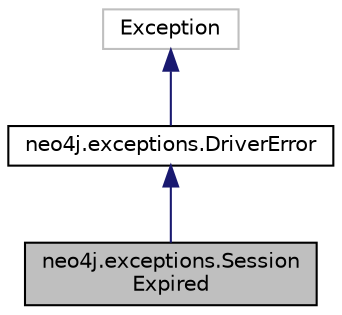 digraph "neo4j.exceptions.SessionExpired"
{
 // LATEX_PDF_SIZE
  edge [fontname="Helvetica",fontsize="10",labelfontname="Helvetica",labelfontsize="10"];
  node [fontname="Helvetica",fontsize="10",shape=record];
  Node1 [label="neo4j.exceptions.Session\lExpired",height=0.2,width=0.4,color="black", fillcolor="grey75", style="filled", fontcolor="black",tooltip=" "];
  Node2 -> Node1 [dir="back",color="midnightblue",fontsize="10",style="solid"];
  Node2 [label="neo4j.exceptions.DriverError",height=0.2,width=0.4,color="black", fillcolor="white", style="filled",URL="$classneo4j_1_1exceptions_1_1_driver_error.html",tooltip=" "];
  Node3 -> Node2 [dir="back",color="midnightblue",fontsize="10",style="solid"];
  Node3 [label="Exception",height=0.2,width=0.4,color="grey75", fillcolor="white", style="filled",tooltip=" "];
}
